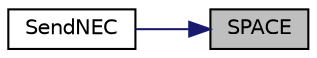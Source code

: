 digraph "SPACE"
{
 // LATEX_PDF_SIZE
  edge [fontname="Helvetica",fontsize="10",labelfontname="Helvetica",labelfontsize="10"];
  node [fontname="Helvetica",fontsize="10",shape=record];
  rankdir="RL";
  Node1 [label="SPACE",height=0.2,width=0.4,color="black", fillcolor="grey75", style="filled", fontcolor="black",tooltip="This function is used to transmit SPACE waveform."];
  Node1 -> Node2 [dir="back",color="midnightblue",fontsize="10",style="solid",fontname="Helvetica"];
  Node2 [label="SendNEC",height=0.2,width=0.4,color="black", fillcolor="white", style="filled",URL="$da/d69/group___nano130___basic01___f_u_n_c_t_i_o_n_s.html#ga92f90cc2ff383c9a06a2ae9f1ac3e2fc",tooltip="This function is used to transmit IrDA NEC waveform through PC 15 (PWM1_CH3)"];
}
